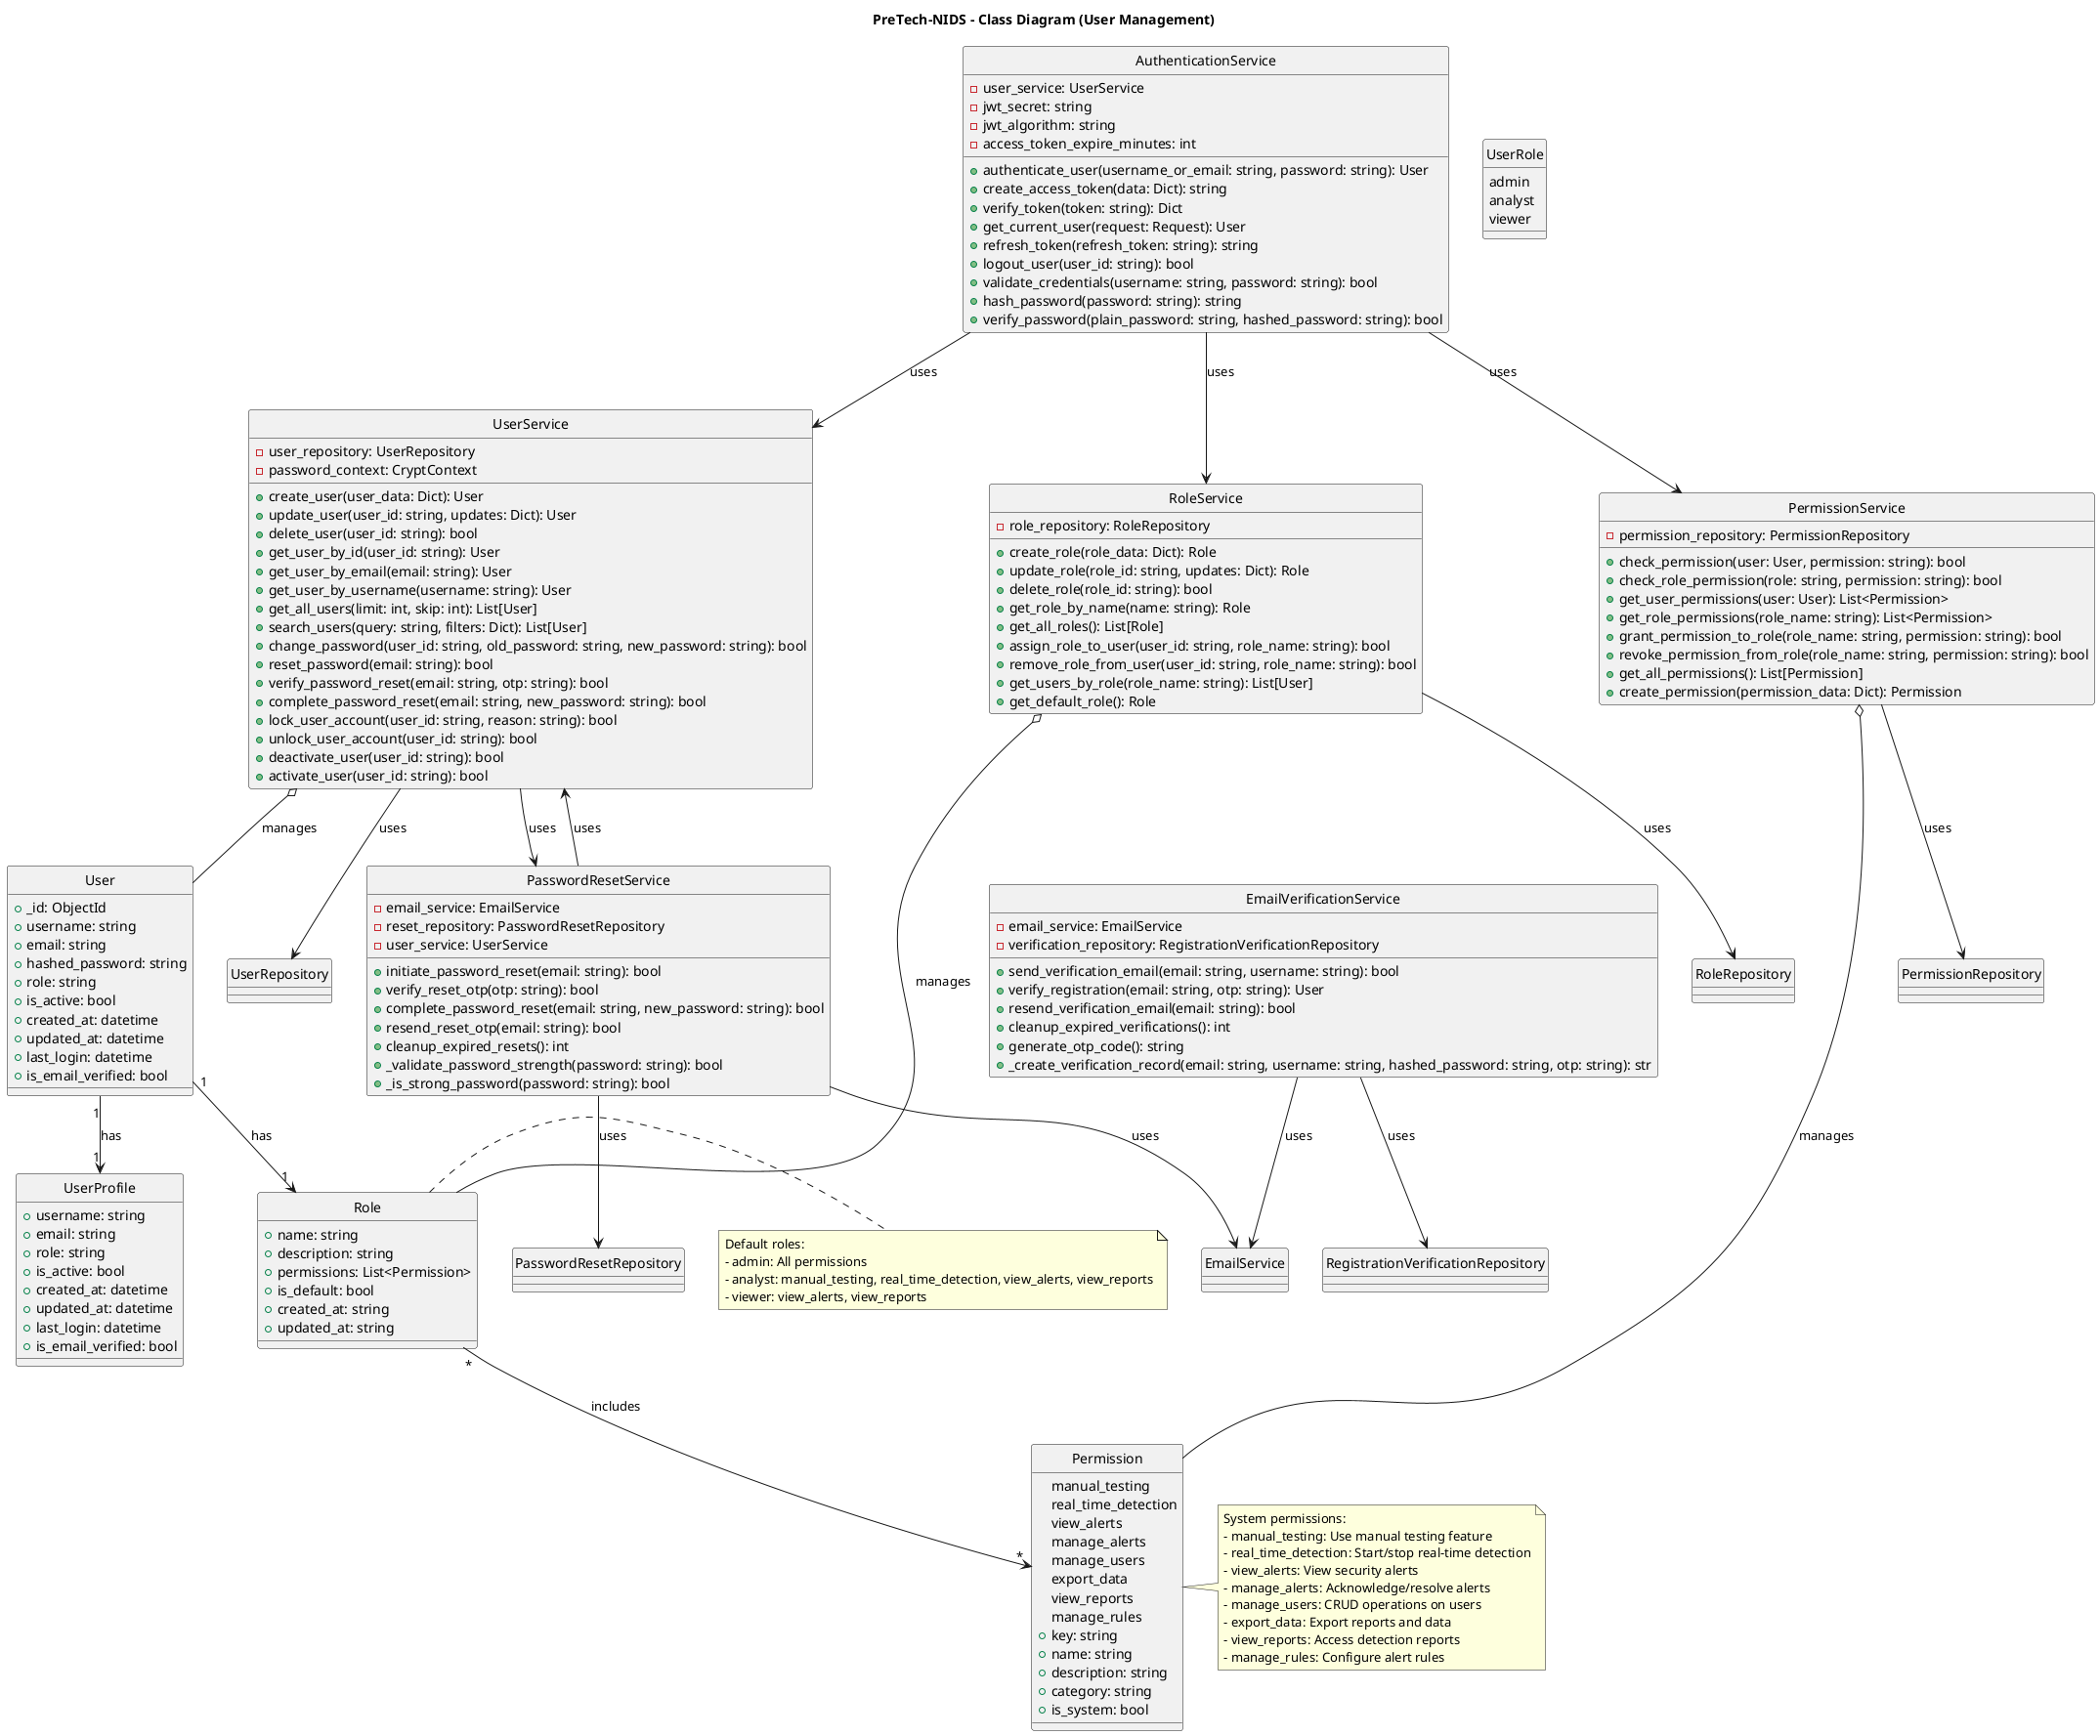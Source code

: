 @startuml
title PreTech-NIDS - Class Diagram (User Management)
hide circle

enum UserRole {
  admin
  analyst
  viewer
}

enum Permission {
  manual_testing
  real_time_detection
  view_alerts
  manage_alerts
  manage_users
  export_data
  view_reports
  manage_rules
}

class User {
  +_id: ObjectId
  +username: string
  +email: string
  +hashed_password: string
  +role: string
  +is_active: bool
  +created_at: datetime
  +updated_at: datetime
  +last_login: datetime
  +is_email_verified: bool
}

class UserProfile {
  +username: string
  +email: string
  +role: string
  +is_active: bool
  +created_at: datetime
  +updated_at: datetime
  +last_login: datetime
  +is_email_verified: bool
}

class Role {
  +name: string
  +description: string
  +permissions: List<Permission>
  +is_default: bool
  +created_at: string
  +updated_at: string
}

class Permission {
  +key: string
  +name: string
  +description: string
  +category: string
  +is_system: bool
}

class UserService {
  -user_repository: UserRepository
  -password_context: CryptContext
  
  +create_user(user_data: Dict): User
  +update_user(user_id: string, updates: Dict): User
  +delete_user(user_id: string): bool
  +get_user_by_id(user_id: string): User
  +get_user_by_email(email: string): User
  +get_user_by_username(username: string): User
  +get_all_users(limit: int, skip: int): List[User]
  +search_users(query: string, filters: Dict): List[User]
  +change_password(user_id: string, old_password: string, new_password: string): bool
  +reset_password(email: string): bool
  +verify_password_reset(email: string, otp: string): bool
  +complete_password_reset(email: string, new_password: string): bool
  +lock_user_account(user_id: string, reason: string): bool
  +unlock_user_account(user_id: string): bool
  +deactivate_user(user_id: string): bool
  +activate_user(user_id: string): bool
}

class RoleService {
  -role_repository: RoleRepository
  
  +create_role(role_data: Dict): Role
  +update_role(role_id: string, updates: Dict): Role
  +delete_role(role_id: string): bool
  +get_role_by_name(name: string): Role
  +get_all_roles(): List[Role]
  +assign_role_to_user(user_id: string, role_name: string): bool
  +remove_role_from_user(user_id: string, role_name: string): bool
  +get_users_by_role(role_name: string): List[User]
  +get_default_role(): Role
}

class PermissionService {
  -permission_repository: PermissionRepository
  
  +check_permission(user: User, permission: string): bool
  +check_role_permission(role: string, permission: string): bool
  +get_user_permissions(user: User): List<Permission>
  +get_role_permissions(role_name: string): List<Permission>
  +grant_permission_to_role(role_name: string, permission: string): bool
  +revoke_permission_from_role(role_name: string, permission: string): bool
  +get_all_permissions(): List[Permission]
  +create_permission(permission_data: Dict): Permission
}

class AuthenticationService {
  -user_service: UserService
  -jwt_secret: string
  -jwt_algorithm: string
  -access_token_expire_minutes: int
  
  +authenticate_user(username_or_email: string, password: string): User
  +create_access_token(data: Dict): string
  +verify_token(token: string): Dict
  +get_current_user(request: Request): User
  +refresh_token(refresh_token: string): string
  +logout_user(user_id: string): bool
  +validate_credentials(username: string, password: string): bool
  +hash_password(password: string): string
  +verify_password(plain_password: string, hashed_password: string): bool
}

class EmailVerificationService {
  -email_service: EmailService
  -verification_repository: RegistrationVerificationRepository
  
  +send_verification_email(email: string, username: string): bool
  +verify_registration(email: string, otp: string): User
  +resend_verification_email(email: string): bool
  +cleanup_expired_verifications(): int
  +generate_otp_code(): string
  +_create_verification_record(email: string, username: string, hashed_password: string, otp: string): str
}

class PasswordResetService {
  -email_service: EmailService
  -reset_repository: PasswordResetRepository
  -user_service: UserService
  
  +initiate_password_reset(email: string): bool
  +verify_reset_otp(otp: string): bool
  +complete_password_reset(email: string, new_password: string): bool
  +resend_reset_otp(email: string): bool
  +cleanup_expired_resets(): int
  +_validate_password_strength(password: string): bool
  +_is_strong_password(password: string): bool
}

' Relationships
User "1" --> "1" UserProfile : has
User "1" --> "1" Role : has
Role "*" --> "*" Permission : includes

UserService o-- User : manages
UserService --> UserRepository : uses
UserService --> PasswordResetService : uses

RoleService o-- Role : manages
RoleService --> RoleRepository : uses

PermissionService o-- Permission : manages
PermissionService --> PermissionRepository : uses

AuthenticationService --> UserService : uses
AuthenticationService --> RoleService : uses
AuthenticationService --> PermissionService : uses

EmailVerificationService --> EmailService : uses
EmailVerificationService --> RegistrationVerificationRepository : uses

PasswordResetService --> EmailService : uses
PasswordResetService --> PasswordResetRepository : uses
PasswordResetService --> UserService : uses

' Default roles and permissions
note right of Role
  Default roles:
  - admin: All permissions
  - analyst: manual_testing, real_time_detection, view_alerts, view_reports
  - viewer: view_alerts, view_reports
end note

note right of Permission
  System permissions:
  - manual_testing: Use manual testing feature
  - real_time_detection: Start/stop real-time detection
  - view_alerts: View security alerts
  - manage_alerts: Acknowledge/resolve alerts
  - manage_users: CRUD operations on users
  - export_data: Export reports and data
  - view_reports: Access detection reports
  - manage_rules: Configure alert rules
end note

@enduml


